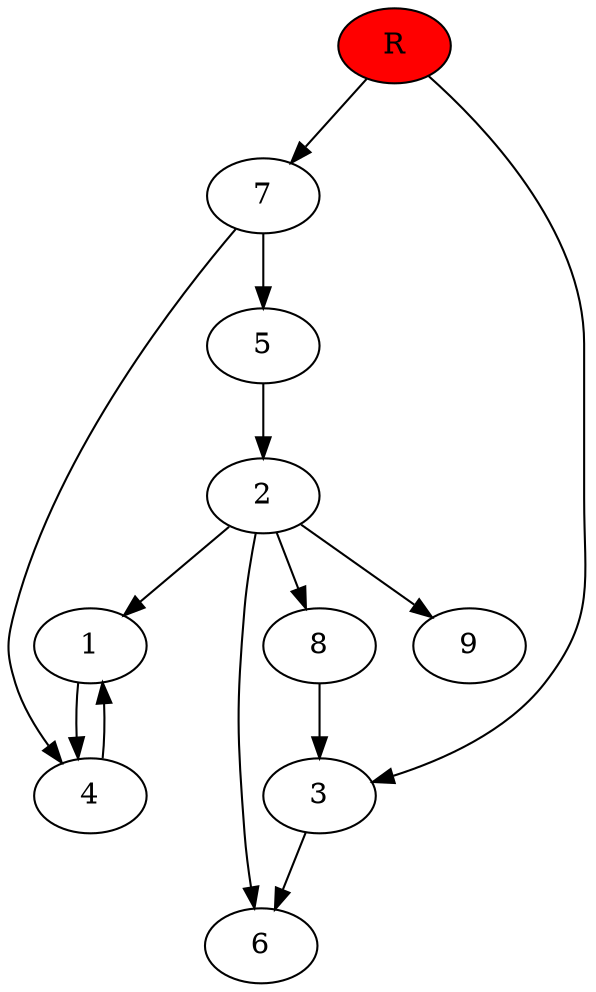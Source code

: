digraph prb24642 {
	1
	2
	3
	4
	5
	6
	7
	8
	R [fillcolor="#ff0000" style=filled]
	1 -> 4
	2 -> 1
	2 -> 6
	2 -> 8
	2 -> 9
	3 -> 6
	4 -> 1
	5 -> 2
	7 -> 4
	7 -> 5
	8 -> 3
	R -> 3
	R -> 7
}
